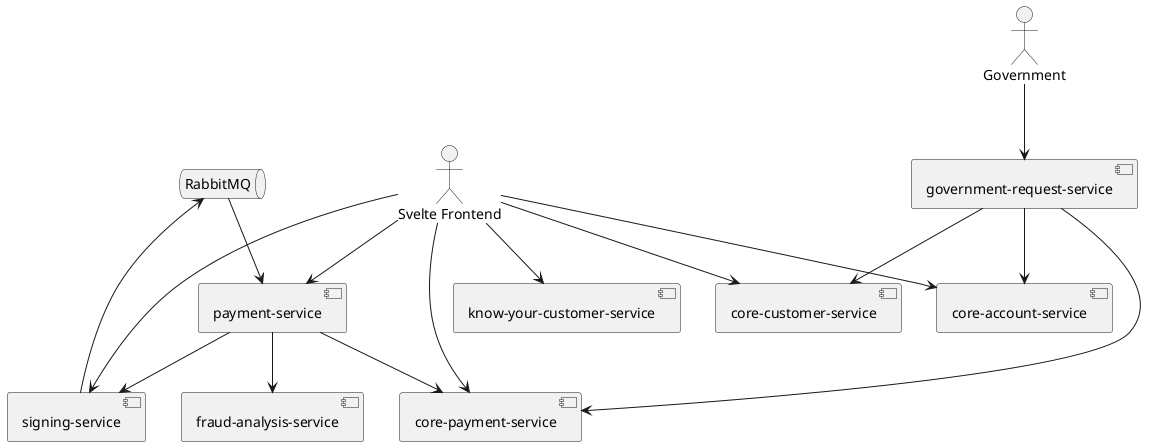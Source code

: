 @startuml


queue "RabbitMQ" as rabbitsign

[payment-service] as payment
[signing-service] as signing
[government-request-service] as govreq
[fraud-analysis-service] as fraud
[know-your-customer-service] as kyc


[core-account-service] as caccount
[core-customer-service] as ccustomer
[core-payment-service] as cpayment


actor "Svelte Frontend" as svelte
actor Government

Government --> govreq

svelte --> payment
svelte --> signing
svelte --> kyc

payment --> signing
signing --> rabbitsign 
rabbitsign --> payment
payment --> cpayment
payment --> fraud

govreq --> caccount
govreq --> cpayment
govreq  --> ccustomer

svelte --> caccount
svelte --> cpayment
svelte --> ccustomer

@enduml